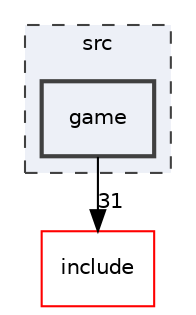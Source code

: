digraph "/Users/runner/work/chess/chess/src/game"
{
 // LATEX_PDF_SIZE
  bgcolor="transparent";
  edge [fontname="Helvetica",fontsize="10",labelfontname="Helvetica",labelfontsize="10"];
  node [fontname="Helvetica",fontsize="10",shape=record];
  compound=true
  subgraph clusterdir_68267d1309a1af8e8297ef4c3efbcdba {
    graph [ bgcolor="#edf0f7", pencolor="grey25", style="filled,dashed,", label="src", fontname="Helvetica", fontsize="10", URL="dir_68267d1309a1af8e8297ef4c3efbcdba.html"]
  dir_1699be727a800b1d059c6f7f2b91d2ee [shape=box, label="game", style="filled,bold,", fillcolor="#edf0f7", color="grey25", URL="dir_1699be727a800b1d059c6f7f2b91d2ee.html"];
  }
  dir_d44c64559bbebec7f509842c48db8b23 [shape=box, label="include", style="", fillcolor="#edf0f7", color="red", URL="dir_d44c64559bbebec7f509842c48db8b23.html"];
  dir_1699be727a800b1d059c6f7f2b91d2ee->dir_d44c64559bbebec7f509842c48db8b23 [headlabel="31", labeldistance=1.5 headhref="dir_000001_000006.html"];
}
